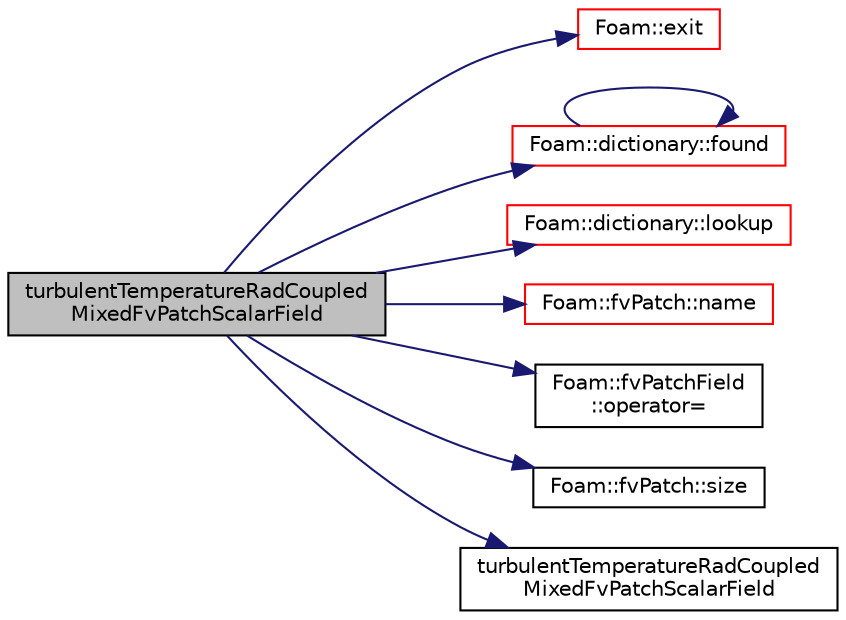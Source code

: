 digraph "turbulentTemperatureRadCoupledMixedFvPatchScalarField"
{
  bgcolor="transparent";
  edge [fontname="Helvetica",fontsize="10",labelfontname="Helvetica",labelfontsize="10"];
  node [fontname="Helvetica",fontsize="10",shape=record];
  rankdir="LR";
  Node4 [label="turbulentTemperatureRadCoupled\lMixedFvPatchScalarField",height=0.2,width=0.4,color="black", fillcolor="grey75", style="filled", fontcolor="black"];
  Node4 -> Node5 [color="midnightblue",fontsize="10",style="solid",fontname="Helvetica"];
  Node5 [label="Foam::exit",height=0.2,width=0.4,color="red",URL="$a21851.html#a06ca7250d8e89caf05243ec094843642"];
  Node4 -> Node54 [color="midnightblue",fontsize="10",style="solid",fontname="Helvetica"];
  Node54 [label="Foam::dictionary::found",height=0.2,width=0.4,color="red",URL="$a27129.html#adcd3d5d43253006ef145e56b43025d28",tooltip="Search dictionary for given keyword. "];
  Node54 -> Node54 [color="midnightblue",fontsize="10",style="solid",fontname="Helvetica"];
  Node4 -> Node56 [color="midnightblue",fontsize="10",style="solid",fontname="Helvetica"];
  Node56 [label="Foam::dictionary::lookup",height=0.2,width=0.4,color="red",URL="$a27129.html#a6a0727fa523e48977e27348663def509",tooltip="Find and return an entry data stream. "];
  Node4 -> Node302 [color="midnightblue",fontsize="10",style="solid",fontname="Helvetica"];
  Node302 [label="Foam::fvPatch::name",height=0.2,width=0.4,color="red",URL="$a23693.html#acc80e00a8ac919288fb55bd14cc88bf6",tooltip="Return name. "];
  Node4 -> Node304 [color="midnightblue",fontsize="10",style="solid",fontname="Helvetica"];
  Node304 [label="Foam::fvPatchField\l::operator=",height=0.2,width=0.4,color="black",URL="$a23169.html#a6a896c9a07142ef7985d976d61181176"];
  Node4 -> Node305 [color="midnightblue",fontsize="10",style="solid",fontname="Helvetica"];
  Node305 [label="Foam::fvPatch::size",height=0.2,width=0.4,color="black",URL="$a23693.html#a03bc1200aac252c4d3e18657d700b71c",tooltip="Return size. "];
  Node4 -> Node306 [color="midnightblue",fontsize="10",style="solid",fontname="Helvetica"];
  Node306 [label="turbulentTemperatureRadCoupled\lMixedFvPatchScalarField",height=0.2,width=0.4,color="black",URL="$a32025.html#aabba79c9c6f2677a6dc9639bb41b8dfc",tooltip="Construct from patch and internal field. "];
}
